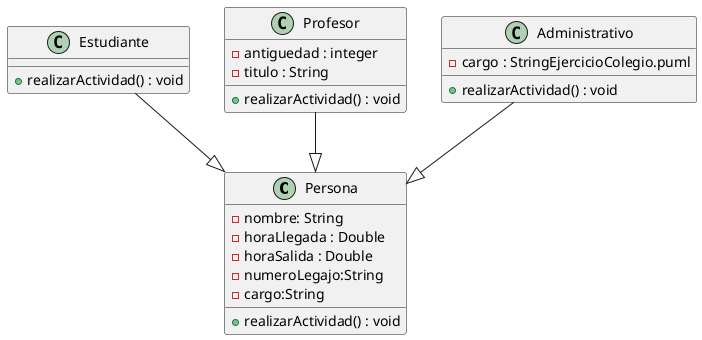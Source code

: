 @startuml
'En un colegio secundario se realizan actividades académicas enmarcadas según el
'protocolo aprobado para funcionamiento bajo un contexto adverso producto de la
'pandemia del COVID-19.
'Cada día asisten varias personas al establecimiento, cada una realiza sus actividades y
'se retira del mismo en diferentes horarios. De un análisis llevado a cabo por el equipo
'directivo del colegio para registrar las entradas y salidas de quienes asisten al
'establecimiento, se detectó que son estudiantes, profesores y personal administrativo
'quienes asisten regularmente.
'Los estudiantes tienen un número de legajo académico y estudian. Los profesores
'tienen un legajo de profesor, un título, años de antigüedad laboral y se encargan de
'dar clases. Por último el personal administrativo tiene un número de legajo de
'administrativo, un cargo y realiza actividades de administración.

class Persona{
    - nombre: String
    - horaLlegada : Double
    - horaSalida : Double
    - numeroLegajo:String
    - cargo:String
    + realizarActividad() : void
}

class Estudiante{
    + realizarActividad() : void
}

class Profesor{
    - antiguedad : integer
    - titulo : String
    + realizarActividad() : void
}

class Administrativo{
    - cargo : StringEjercicioColegio.puml
    + realizarActividad() : void
}

Estudiante --|> Persona
Profesor --|> Persona
Administrativo --|> Persona

@enduml